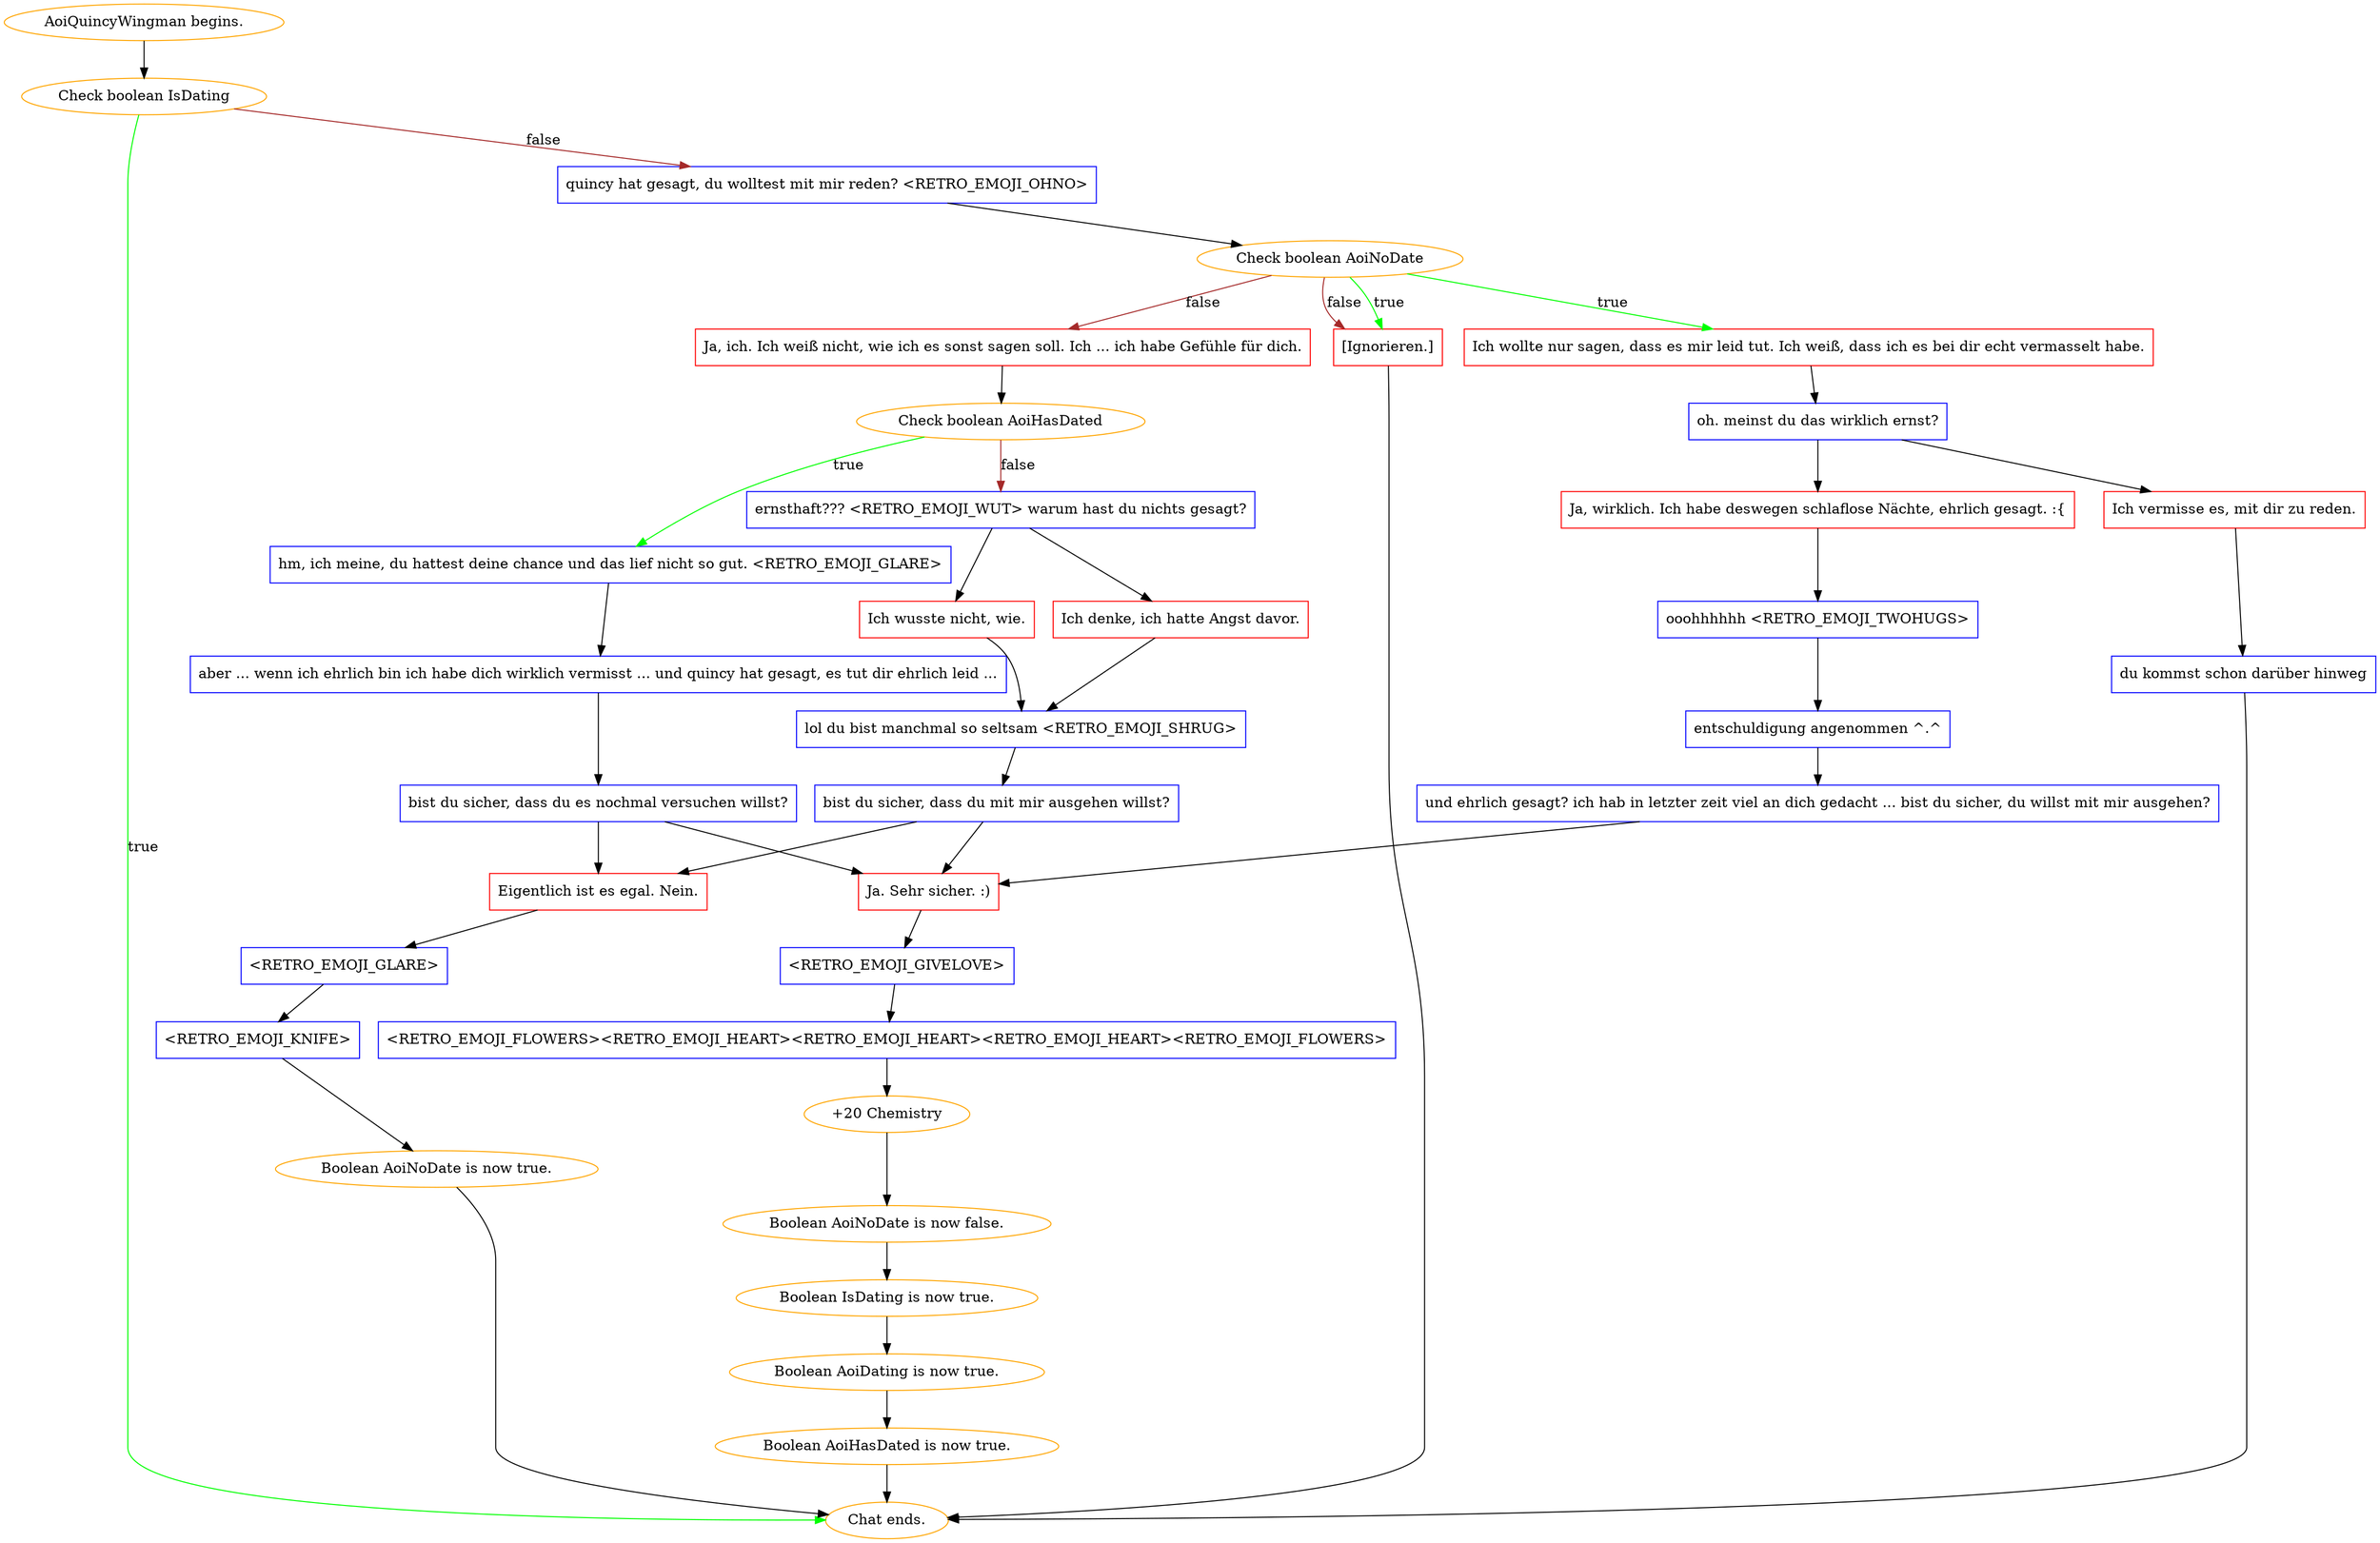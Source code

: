 digraph {
	"AoiQuincyWingman begins." [color=orange];
		"AoiQuincyWingman begins." -> j4275867195;
	j4275867195 [label="Check boolean IsDating",color=orange];
		j4275867195 -> "Chat ends." [label=true,color=green];
		j4275867195 -> j2201881295 [label=false,color=brown];
	"Chat ends." [color=orange];
	j2201881295 [label="quincy hat gesagt, du wolltest mit mir reden? <RETRO_EMOJI_OHNO>",shape=box,color=blue];
		j2201881295 -> j1671287374;
	j1671287374 [label="Check boolean AoiNoDate",color=orange];
		j1671287374 -> j1241270254 [label=true,color=green];
		j1671287374 -> j3289360642 [label=true,color=green];
		j1671287374 -> j1225510544 [label=false,color=brown];
		j1671287374 -> j3289360642 [label=false,color=brown];
	j1241270254 [label="Ich wollte nur sagen, dass es mir leid tut. Ich weiß, dass ich es bei dir echt vermasselt habe.",shape=box,color=red];
		j1241270254 -> j1777318082;
	j3289360642 [label="[Ignorieren.]",shape=box,color=red];
		j3289360642 -> "Chat ends.";
	j1225510544 [label="Ja, ich. Ich weiß nicht, wie ich es sonst sagen soll. Ich ... ich habe Gefühle für dich.",shape=box,color=red];
		j1225510544 -> j706442450;
	j1777318082 [label="oh. meinst du das wirklich ernst?",shape=box,color=blue];
		j1777318082 -> j3296011590;
		j1777318082 -> j4078855191;
	j706442450 [label="Check boolean AoiHasDated",color=orange];
		j706442450 -> j3991416513 [label=true,color=green];
		j706442450 -> j2824390799 [label=false,color=brown];
	j3296011590 [label="Ich vermisse es, mit dir zu reden.",shape=box,color=red];
		j3296011590 -> j2181730233;
	j4078855191 [label="Ja, wirklich. Ich habe deswegen schlaflose Nächte, ehrlich gesagt. :{",shape=box,color=red];
		j4078855191 -> j699384344;
	j3991416513 [label="hm, ich meine, du hattest deine chance und das lief nicht so gut. <RETRO_EMOJI_GLARE>",shape=box,color=blue];
		j3991416513 -> j4064677943;
	j2824390799 [label="ernsthaft??? <RETRO_EMOJI_WUT> warum hast du nichts gesagt?",shape=box,color=blue];
		j2824390799 -> j607171473;
		j2824390799 -> j3058442770;
	j2181730233 [label="du kommst schon darüber hinweg",shape=box,color=blue];
		j2181730233 -> "Chat ends.";
	j699384344 [label="ooohhhhhh <RETRO_EMOJI_TWOHUGS>",shape=box,color=blue];
		j699384344 -> j3779008856;
	j4064677943 [label="aber ... wenn ich ehrlich bin ich habe dich wirklich vermisst ... und quincy hat gesagt, es tut dir ehrlich leid ...",shape=box,color=blue];
		j4064677943 -> j292546142;
	j607171473 [label="Ich wusste nicht, wie.",shape=box,color=red];
		j607171473 -> j2614185565;
	j3058442770 [label="Ich denke, ich hatte Angst davor.",shape=box,color=red];
		j3058442770 -> j2614185565;
	j3779008856 [label="entschuldigung angenommen ^.^",shape=box,color=blue];
		j3779008856 -> j4043577315;
	j292546142 [label="bist du sicher, dass du es nochmal versuchen willst?",shape=box,color=blue];
		j292546142 -> j2969348237;
		j292546142 -> j502241332;
	j2614185565 [label="lol du bist manchmal so seltsam <RETRO_EMOJI_SHRUG>",shape=box,color=blue];
		j2614185565 -> j1652685542;
	j4043577315 [label="und ehrlich gesagt? ich hab in letzter zeit viel an dich gedacht ... bist du sicher, du willst mit mir ausgehen?",shape=box,color=blue];
		j4043577315 -> j502241332;
	j2969348237 [label="Eigentlich ist es egal. Nein.",shape=box,color=red];
		j2969348237 -> j3352843875;
	j502241332 [label="Ja. Sehr sicher. :)",shape=box,color=red];
		j502241332 -> j3886539754;
	j1652685542 [label="bist du sicher, dass du mit mir ausgehen willst?",shape=box,color=blue];
		j1652685542 -> j2969348237;
		j1652685542 -> j502241332;
	j3352843875 [label="<RETRO_EMOJI_GLARE>",shape=box,color=blue];
		j3352843875 -> j2157777942;
	j3886539754 [label="<RETRO_EMOJI_GIVELOVE>",shape=box,color=blue];
		j3886539754 -> j3987177565;
	j2157777942 [label="<RETRO_EMOJI_KNIFE>",shape=box,color=blue];
		j2157777942 -> j4121660697;
	j3987177565 [label="<RETRO_EMOJI_FLOWERS><RETRO_EMOJI_HEART><RETRO_EMOJI_HEART><RETRO_EMOJI_HEART><RETRO_EMOJI_FLOWERS>",shape=box,color=blue];
		j3987177565 -> j4188135732;
	j4121660697 [label="Boolean AoiNoDate is now true.",color=orange];
		j4121660697 -> "Chat ends.";
	j4188135732 [label="+20 Chemistry",color=orange];
		j4188135732 -> j3778535093;
	j3778535093 [label="Boolean AoiNoDate is now false.",color=orange];
		j3778535093 -> j823539306;
	j823539306 [label="Boolean IsDating is now true.",color=orange];
		j823539306 -> j3427397763;
	j3427397763 [label="Boolean AoiDating is now true.",color=orange];
		j3427397763 -> j2702152868;
	j2702152868 [label="Boolean AoiHasDated is now true.",color=orange];
		j2702152868 -> "Chat ends.";
}